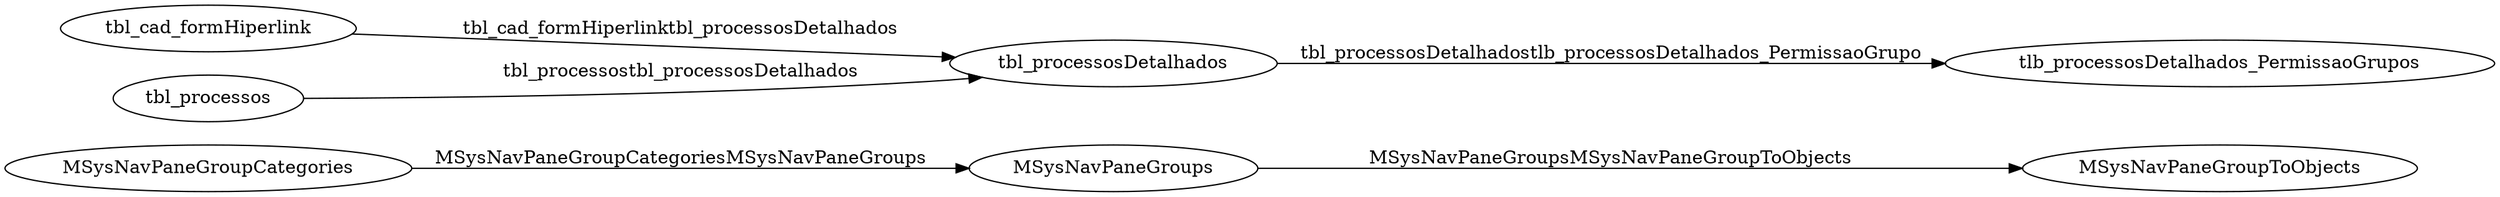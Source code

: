 digraph g {
  rankdir=LR;
  "MSysNavPaneGroupCategories" -> "MSysNavPaneGroups" [label="MSysNavPaneGroupCategoriesMSysNavPaneGroups"];
  "MSysNavPaneGroups" -> "MSysNavPaneGroupToObjects" [label="MSysNavPaneGroupsMSysNavPaneGroupToObjects"];
  "tbl_cad_formHiperlink" -> "tbl_processosDetalhados" [label="tbl_cad_formHiperlinktbl_processosDetalhados"];
  "tbl_processosDetalhados" -> "tlb_processosDetalhados_PermissaoGrupos" [label="tbl_processosDetalhadostlb_processosDetalhados_PermissaoGrupo"];
  "tbl_processos" -> "tbl_processosDetalhados" [label="tbl_processostbl_processosDetalhados"];
}

